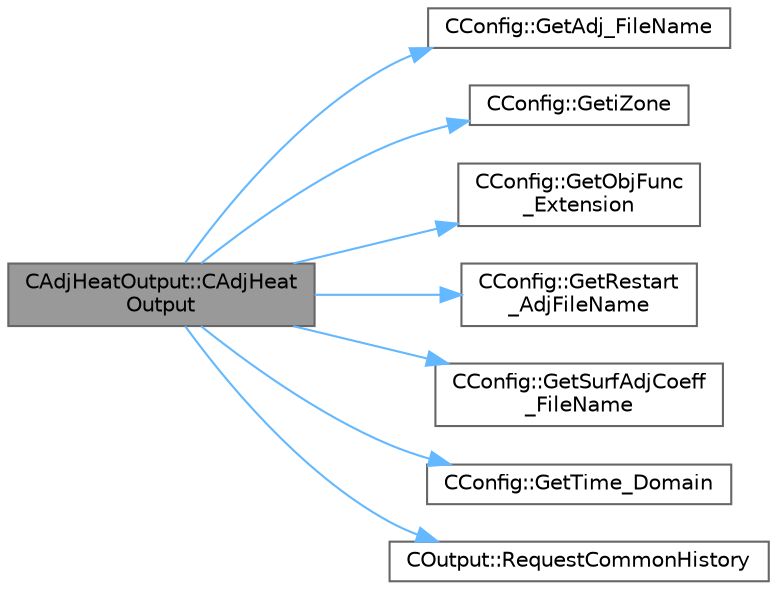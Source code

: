 digraph "CAdjHeatOutput::CAdjHeatOutput"
{
 // LATEX_PDF_SIZE
  bgcolor="transparent";
  edge [fontname=Helvetica,fontsize=10,labelfontname=Helvetica,labelfontsize=10];
  node [fontname=Helvetica,fontsize=10,shape=box,height=0.2,width=0.4];
  rankdir="LR";
  Node1 [id="Node000001",label="CAdjHeatOutput::CAdjHeat\lOutput",height=0.2,width=0.4,color="gray40", fillcolor="grey60", style="filled", fontcolor="black",tooltip="Constructor of the class."];
  Node1 -> Node2 [id="edge1_Node000001_Node000002",color="steelblue1",style="solid",tooltip=" "];
  Node2 [id="Node000002",label="CConfig::GetAdj_FileName",height=0.2,width=0.4,color="grey40", fillcolor="white", style="filled",URL="$classCConfig.html#af0dc03589d4c0ac319ebd235a6719ee7",tooltip="Get the name of the file with the adjoint variables."];
  Node1 -> Node3 [id="edge2_Node000001_Node000003",color="steelblue1",style="solid",tooltip=" "];
  Node3 [id="Node000003",label="CConfig::GetiZone",height=0.2,width=0.4,color="grey40", fillcolor="white", style="filled",URL="$classCConfig.html#a1d6335b8fdef6fbcd9a08f7503d73ec1",tooltip="Provides the number of varaibles."];
  Node1 -> Node4 [id="edge3_Node000001_Node000004",color="steelblue1",style="solid",tooltip=" "];
  Node4 [id="Node000004",label="CConfig::GetObjFunc\l_Extension",height=0.2,width=0.4,color="grey40", fillcolor="white", style="filled",URL="$classCConfig.html#ace4081f7013cfe0fd756dff7d9ba7f8f",tooltip="Append the input filename string with the appropriate objective function extension."];
  Node1 -> Node5 [id="edge4_Node000001_Node000005",color="steelblue1",style="solid",tooltip=" "];
  Node5 [id="Node000005",label="CConfig::GetRestart\l_AdjFileName",height=0.2,width=0.4,color="grey40", fillcolor="white", style="filled",URL="$classCConfig.html#a08d61368a2a74b4ad0362cb36e4e2bc5",tooltip="Get the name of the restart file for the adjoint variables (drag objective function)."];
  Node1 -> Node6 [id="edge5_Node000001_Node000006",color="steelblue1",style="solid",tooltip=" "];
  Node6 [id="Node000006",label="CConfig::GetSurfAdjCoeff\l_FileName",height=0.2,width=0.4,color="grey40", fillcolor="white", style="filled",URL="$classCConfig.html#a46ca1558ab7c888dd97af904ae832763",tooltip="Get the name of the file with the surface information for the adjoint problem."];
  Node1 -> Node7 [id="edge6_Node000001_Node000007",color="steelblue1",style="solid",tooltip=" "];
  Node7 [id="Node000007",label="CConfig::GetTime_Domain",height=0.2,width=0.4,color="grey40", fillcolor="white", style="filled",URL="$classCConfig.html#a85d2e3cf43b77c63642c40c235b853f3",tooltip="Check if the multizone problem is solved for time domain."];
  Node1 -> Node8 [id="edge7_Node000001_Node000008",color="steelblue1",style="solid",tooltip=" "];
  Node8 [id="Node000008",label="COutput::RequestCommonHistory",height=0.2,width=0.4,color="grey40", fillcolor="white", style="filled",URL="$classCOutput.html#a1bc579cd9df2166419d6e5e2d1d2c901",tooltip="Request the history fields common for all solvers."];
}
